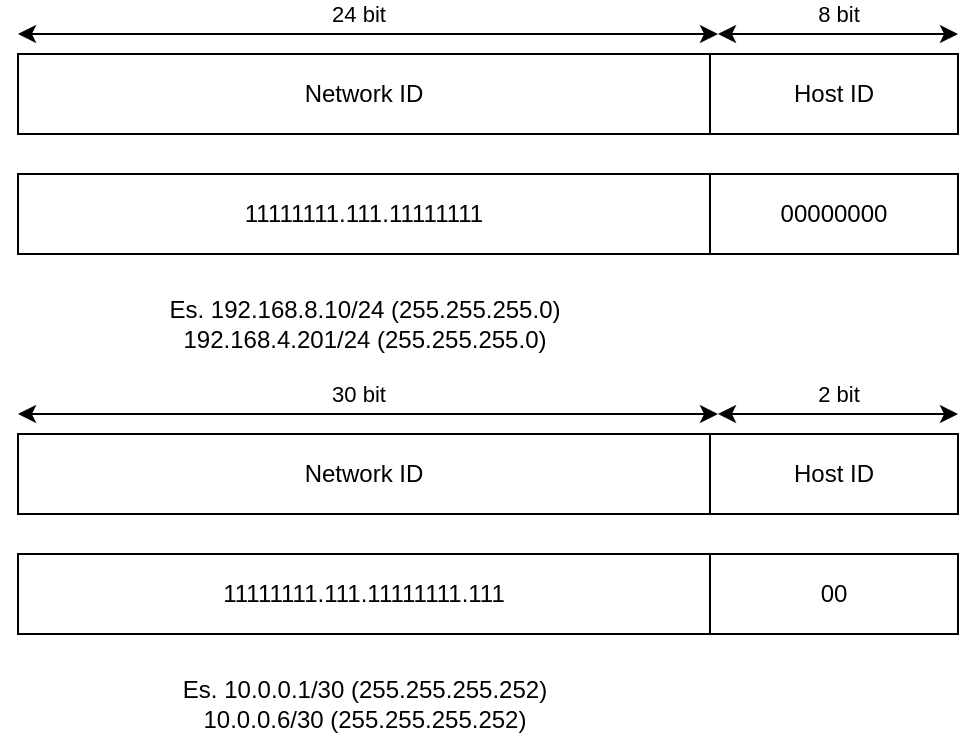 <mxfile version="16.6.6" type="device"><diagram id="wqjM-Msj0jWybU0JQZai" name="Page-1"><mxGraphModel dx="829" dy="547" grid="1" gridSize="10" guides="1" tooltips="1" connect="1" arrows="1" fold="1" page="1" pageScale="1" pageWidth="827" pageHeight="1169" math="0" shadow="0"><root><mxCell id="0"/><mxCell id="1" parent="0"/><mxCell id="niigiDYlY_AKhVCVO-Xi-1" value="Network ID" style="rounded=0;whiteSpace=wrap;html=1;labelBackgroundColor=none;fillColor=none;" vertex="1" parent="1"><mxGeometry x="280" y="120" width="346" height="40" as="geometry"/></mxCell><mxCell id="niigiDYlY_AKhVCVO-Xi-2" value="&lt;span&gt;11111111.111.11111111&lt;/span&gt;" style="rounded=0;whiteSpace=wrap;html=1;labelBackgroundColor=none;fillColor=none;" vertex="1" parent="1"><mxGeometry x="280" y="180" width="346" height="40" as="geometry"/></mxCell><mxCell id="niigiDYlY_AKhVCVO-Xi-3" value="Host ID" style="rounded=0;whiteSpace=wrap;html=1;labelBackgroundColor=none;fillColor=none;" vertex="1" parent="1"><mxGeometry x="626" y="120" width="124" height="40" as="geometry"/></mxCell><mxCell id="niigiDYlY_AKhVCVO-Xi-4" value="&lt;span&gt;00000000&lt;/span&gt;" style="rounded=0;whiteSpace=wrap;html=1;labelBackgroundColor=none;fillColor=none;" vertex="1" parent="1"><mxGeometry x="626" y="180" width="124" height="40" as="geometry"/></mxCell><mxCell id="niigiDYlY_AKhVCVO-Xi-11" value="24 bit" style="endArrow=classic;startArrow=classic;html=1;rounded=0;labelBackgroundColor=none;" edge="1" parent="1"><mxGeometry x="-0.029" y="10" width="50" height="50" relative="1" as="geometry"><mxPoint x="280" y="110" as="sourcePoint"/><mxPoint x="630" y="110" as="targetPoint"/><mxPoint as="offset"/></mxGeometry></mxCell><mxCell id="niigiDYlY_AKhVCVO-Xi-14" value="8 bit" style="endArrow=classic;startArrow=classic;html=1;rounded=0;labelBackgroundColor=none;" edge="1" parent="1"><mxGeometry y="10" width="50" height="50" relative="1" as="geometry"><mxPoint x="630" y="110" as="sourcePoint"/><mxPoint x="750" y="110" as="targetPoint"/><mxPoint as="offset"/></mxGeometry></mxCell><mxCell id="niigiDYlY_AKhVCVO-Xi-16" value="Network ID" style="rounded=0;whiteSpace=wrap;html=1;labelBackgroundColor=none;fillColor=none;" vertex="1" parent="1"><mxGeometry x="280" y="310" width="346" height="40" as="geometry"/></mxCell><mxCell id="niigiDYlY_AKhVCVO-Xi-17" value="&lt;span&gt;11111111.111.11111111.111&lt;/span&gt;" style="rounded=0;whiteSpace=wrap;html=1;labelBackgroundColor=none;fillColor=none;" vertex="1" parent="1"><mxGeometry x="280" y="370" width="346" height="40" as="geometry"/></mxCell><mxCell id="niigiDYlY_AKhVCVO-Xi-18" value="Host ID" style="rounded=0;whiteSpace=wrap;html=1;labelBackgroundColor=none;fillColor=none;" vertex="1" parent="1"><mxGeometry x="626" y="310" width="124" height="40" as="geometry"/></mxCell><mxCell id="niigiDYlY_AKhVCVO-Xi-19" value="&lt;span&gt;00&lt;/span&gt;" style="rounded=0;whiteSpace=wrap;html=1;labelBackgroundColor=none;fillColor=none;" vertex="1" parent="1"><mxGeometry x="626" y="370" width="124" height="40" as="geometry"/></mxCell><mxCell id="niigiDYlY_AKhVCVO-Xi-20" value="30 bit" style="endArrow=classic;startArrow=classic;html=1;rounded=0;labelBackgroundColor=none;" edge="1" parent="1"><mxGeometry x="-0.029" y="10" width="50" height="50" relative="1" as="geometry"><mxPoint x="280" y="300" as="sourcePoint"/><mxPoint x="630" y="300" as="targetPoint"/><mxPoint as="offset"/></mxGeometry></mxCell><mxCell id="niigiDYlY_AKhVCVO-Xi-21" value="2 bit" style="endArrow=classic;startArrow=classic;html=1;rounded=0;labelBackgroundColor=none;" edge="1" parent="1"><mxGeometry y="10" width="50" height="50" relative="1" as="geometry"><mxPoint x="630" y="300" as="sourcePoint"/><mxPoint x="750" y="300" as="targetPoint"/><mxPoint as="offset"/></mxGeometry></mxCell><mxCell id="niigiDYlY_AKhVCVO-Xi-22" value="Es. 192.168.8.10/24 (255.255.255.0)&lt;br&gt;192.168.4.201/24 (255.255.255.0)" style="text;html=1;strokeColor=none;fillColor=none;align=center;verticalAlign=middle;whiteSpace=wrap;rounded=0;" vertex="1" parent="1"><mxGeometry x="317.75" y="240" width="270.5" height="30" as="geometry"/></mxCell><mxCell id="niigiDYlY_AKhVCVO-Xi-25" value="Es. 10.0.0.1/30 (255.255.255.252)&lt;br&gt;10.0.0.6/30 (255.255.255.252)" style="text;html=1;strokeColor=none;fillColor=none;align=center;verticalAlign=middle;whiteSpace=wrap;rounded=0;" vertex="1" parent="1"><mxGeometry x="317.75" y="430" width="270.5" height="30" as="geometry"/></mxCell></root></mxGraphModel></diagram></mxfile>